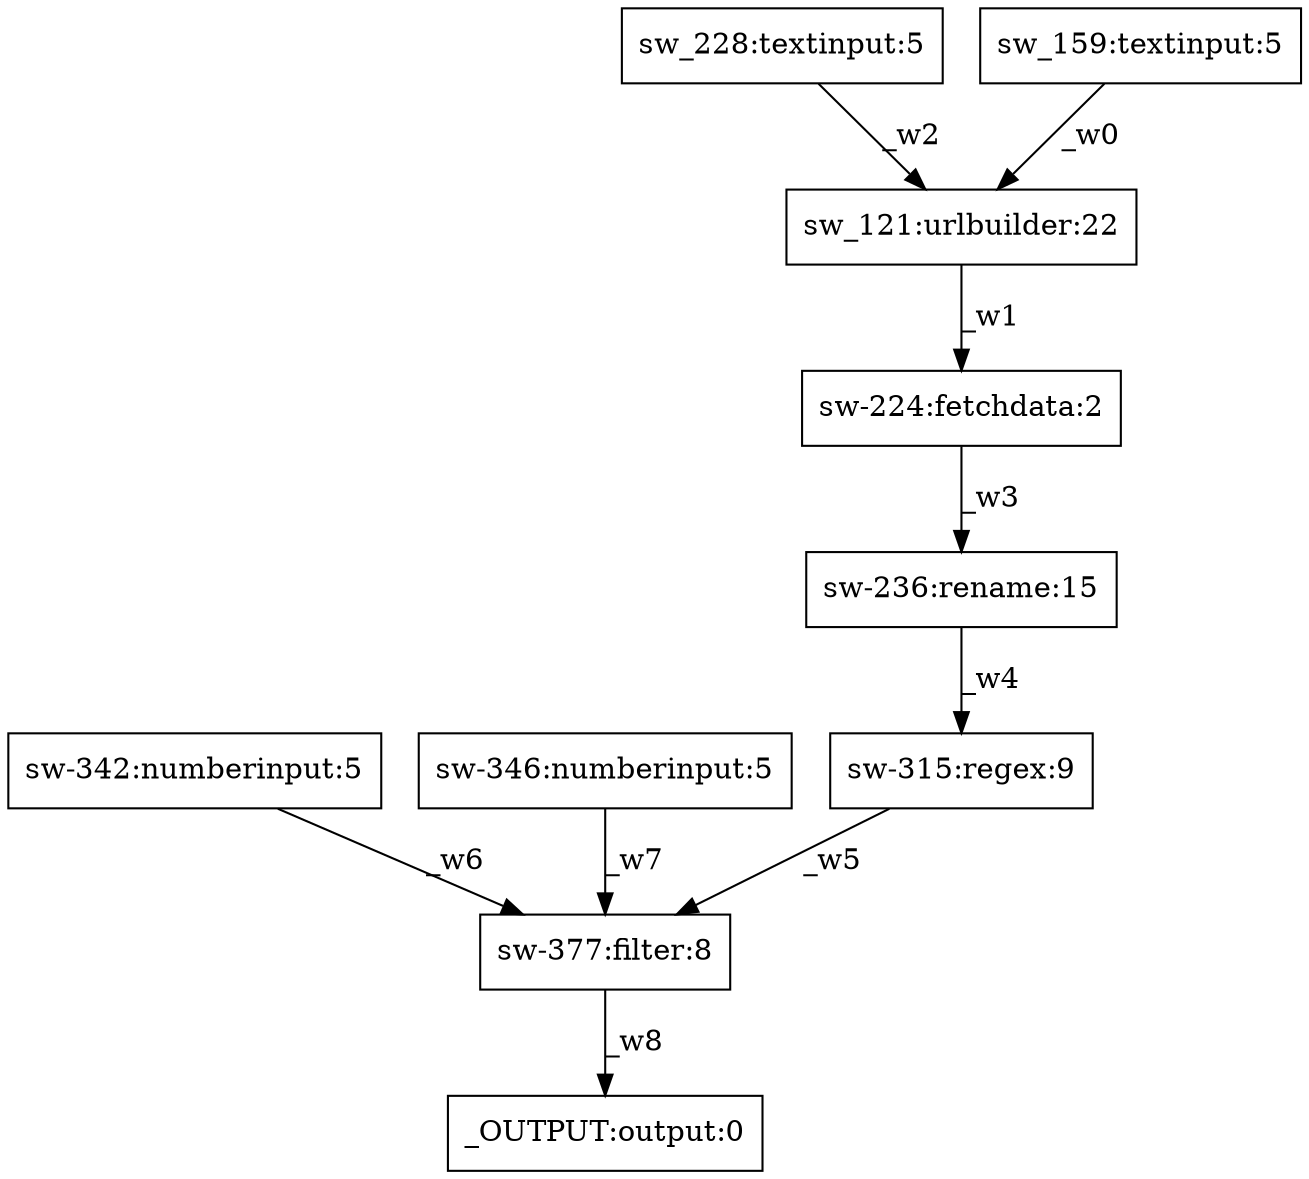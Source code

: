 digraph test1 { node [shape=box] "sw-236" [label="sw-236:rename:15"];"sw-377" [label="sw-377:filter:8"];"sw_228" [label="sw_228:textinput:5"];"_OUTPUT" [label="_OUTPUT:output:0"];"sw_121" [label="sw_121:urlbuilder:22"];"sw_159" [label="sw_159:textinput:5"];"sw-342" [label="sw-342:numberinput:5"];"sw-315" [label="sw-315:regex:9"];"sw-224" [label="sw-224:fetchdata:2"];"sw-346" [label="sw-346:numberinput:5"];"sw_159" -> "sw_121" [label="_w0"];"sw_121" -> "sw-224" [label="_w1"];"sw_228" -> "sw_121" [label="_w2"];"sw-224" -> "sw-236" [label="_w3"];"sw-236" -> "sw-315" [label="_w4"];"sw-315" -> "sw-377" [label="_w5"];"sw-342" -> "sw-377" [label="_w6"];"sw-346" -> "sw-377" [label="_w7"];"sw-377" -> "_OUTPUT" [label="_w8"];}